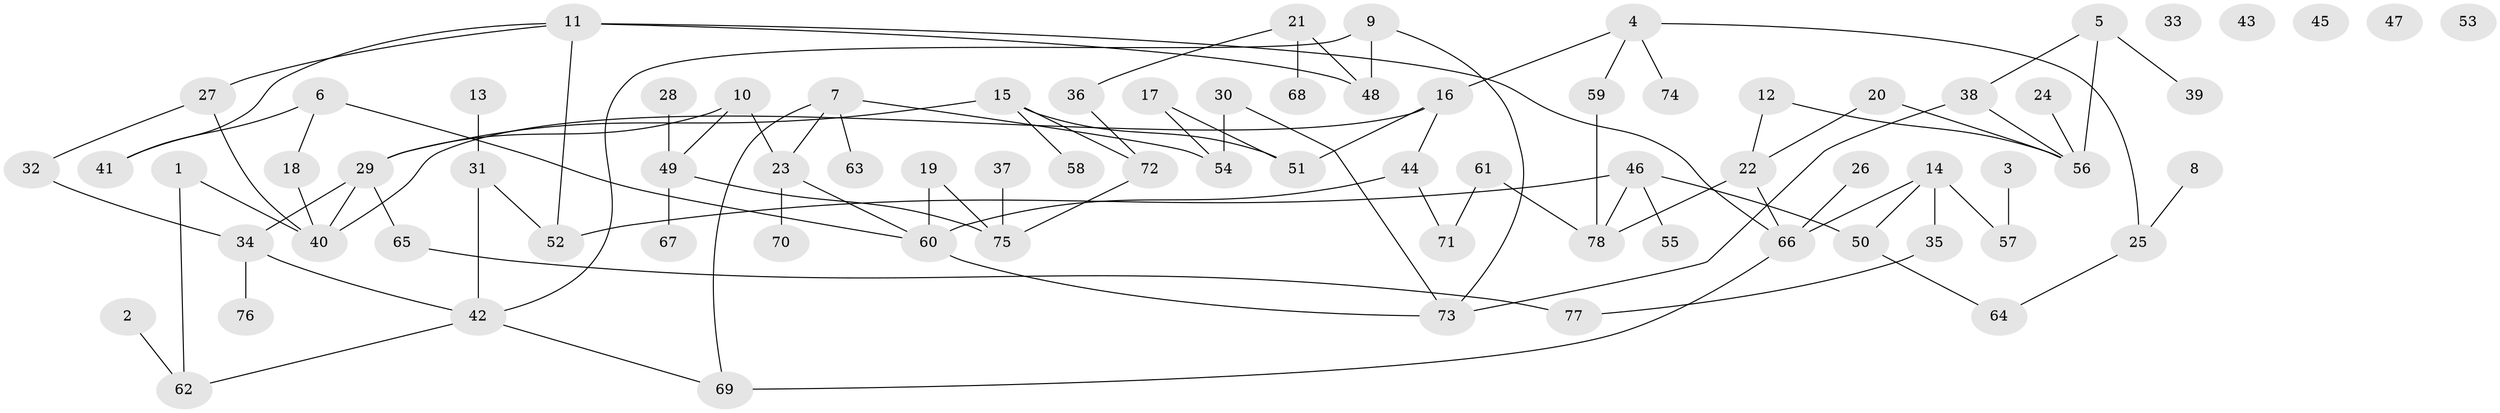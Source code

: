 // Generated by graph-tools (version 1.1) at 2025/12/03/09/25 04:12:54]
// undirected, 78 vertices, 97 edges
graph export_dot {
graph [start="1"]
  node [color=gray90,style=filled];
  1;
  2;
  3;
  4;
  5;
  6;
  7;
  8;
  9;
  10;
  11;
  12;
  13;
  14;
  15;
  16;
  17;
  18;
  19;
  20;
  21;
  22;
  23;
  24;
  25;
  26;
  27;
  28;
  29;
  30;
  31;
  32;
  33;
  34;
  35;
  36;
  37;
  38;
  39;
  40;
  41;
  42;
  43;
  44;
  45;
  46;
  47;
  48;
  49;
  50;
  51;
  52;
  53;
  54;
  55;
  56;
  57;
  58;
  59;
  60;
  61;
  62;
  63;
  64;
  65;
  66;
  67;
  68;
  69;
  70;
  71;
  72;
  73;
  74;
  75;
  76;
  77;
  78;
  1 -- 40;
  1 -- 62;
  2 -- 62;
  3 -- 57;
  4 -- 16;
  4 -- 25;
  4 -- 59;
  4 -- 74;
  5 -- 38;
  5 -- 39;
  5 -- 56;
  6 -- 18;
  6 -- 41;
  6 -- 60;
  7 -- 23;
  7 -- 54;
  7 -- 63;
  7 -- 69;
  8 -- 25;
  9 -- 42;
  9 -- 48;
  9 -- 73;
  10 -- 23;
  10 -- 29;
  10 -- 49;
  11 -- 27;
  11 -- 41;
  11 -- 48;
  11 -- 52;
  11 -- 66;
  12 -- 22;
  12 -- 56;
  13 -- 31;
  14 -- 35;
  14 -- 50;
  14 -- 57;
  14 -- 66;
  15 -- 29;
  15 -- 51;
  15 -- 58;
  15 -- 72;
  16 -- 40;
  16 -- 44;
  16 -- 51;
  17 -- 51;
  17 -- 54;
  18 -- 40;
  19 -- 60;
  19 -- 75;
  20 -- 22;
  20 -- 56;
  21 -- 36;
  21 -- 48;
  21 -- 68;
  22 -- 66;
  22 -- 78;
  23 -- 60;
  23 -- 70;
  24 -- 56;
  25 -- 64;
  26 -- 66;
  27 -- 32;
  27 -- 40;
  28 -- 49;
  29 -- 34;
  29 -- 40;
  29 -- 65;
  30 -- 54;
  30 -- 73;
  31 -- 42;
  31 -- 52;
  32 -- 34;
  34 -- 42;
  34 -- 76;
  35 -- 77;
  36 -- 72;
  37 -- 75;
  38 -- 56;
  38 -- 73;
  42 -- 62;
  42 -- 69;
  44 -- 60;
  44 -- 71;
  46 -- 50;
  46 -- 52;
  46 -- 55;
  46 -- 78;
  49 -- 67;
  49 -- 75;
  50 -- 64;
  59 -- 78;
  60 -- 73;
  61 -- 71;
  61 -- 78;
  65 -- 77;
  66 -- 69;
  72 -- 75;
}
